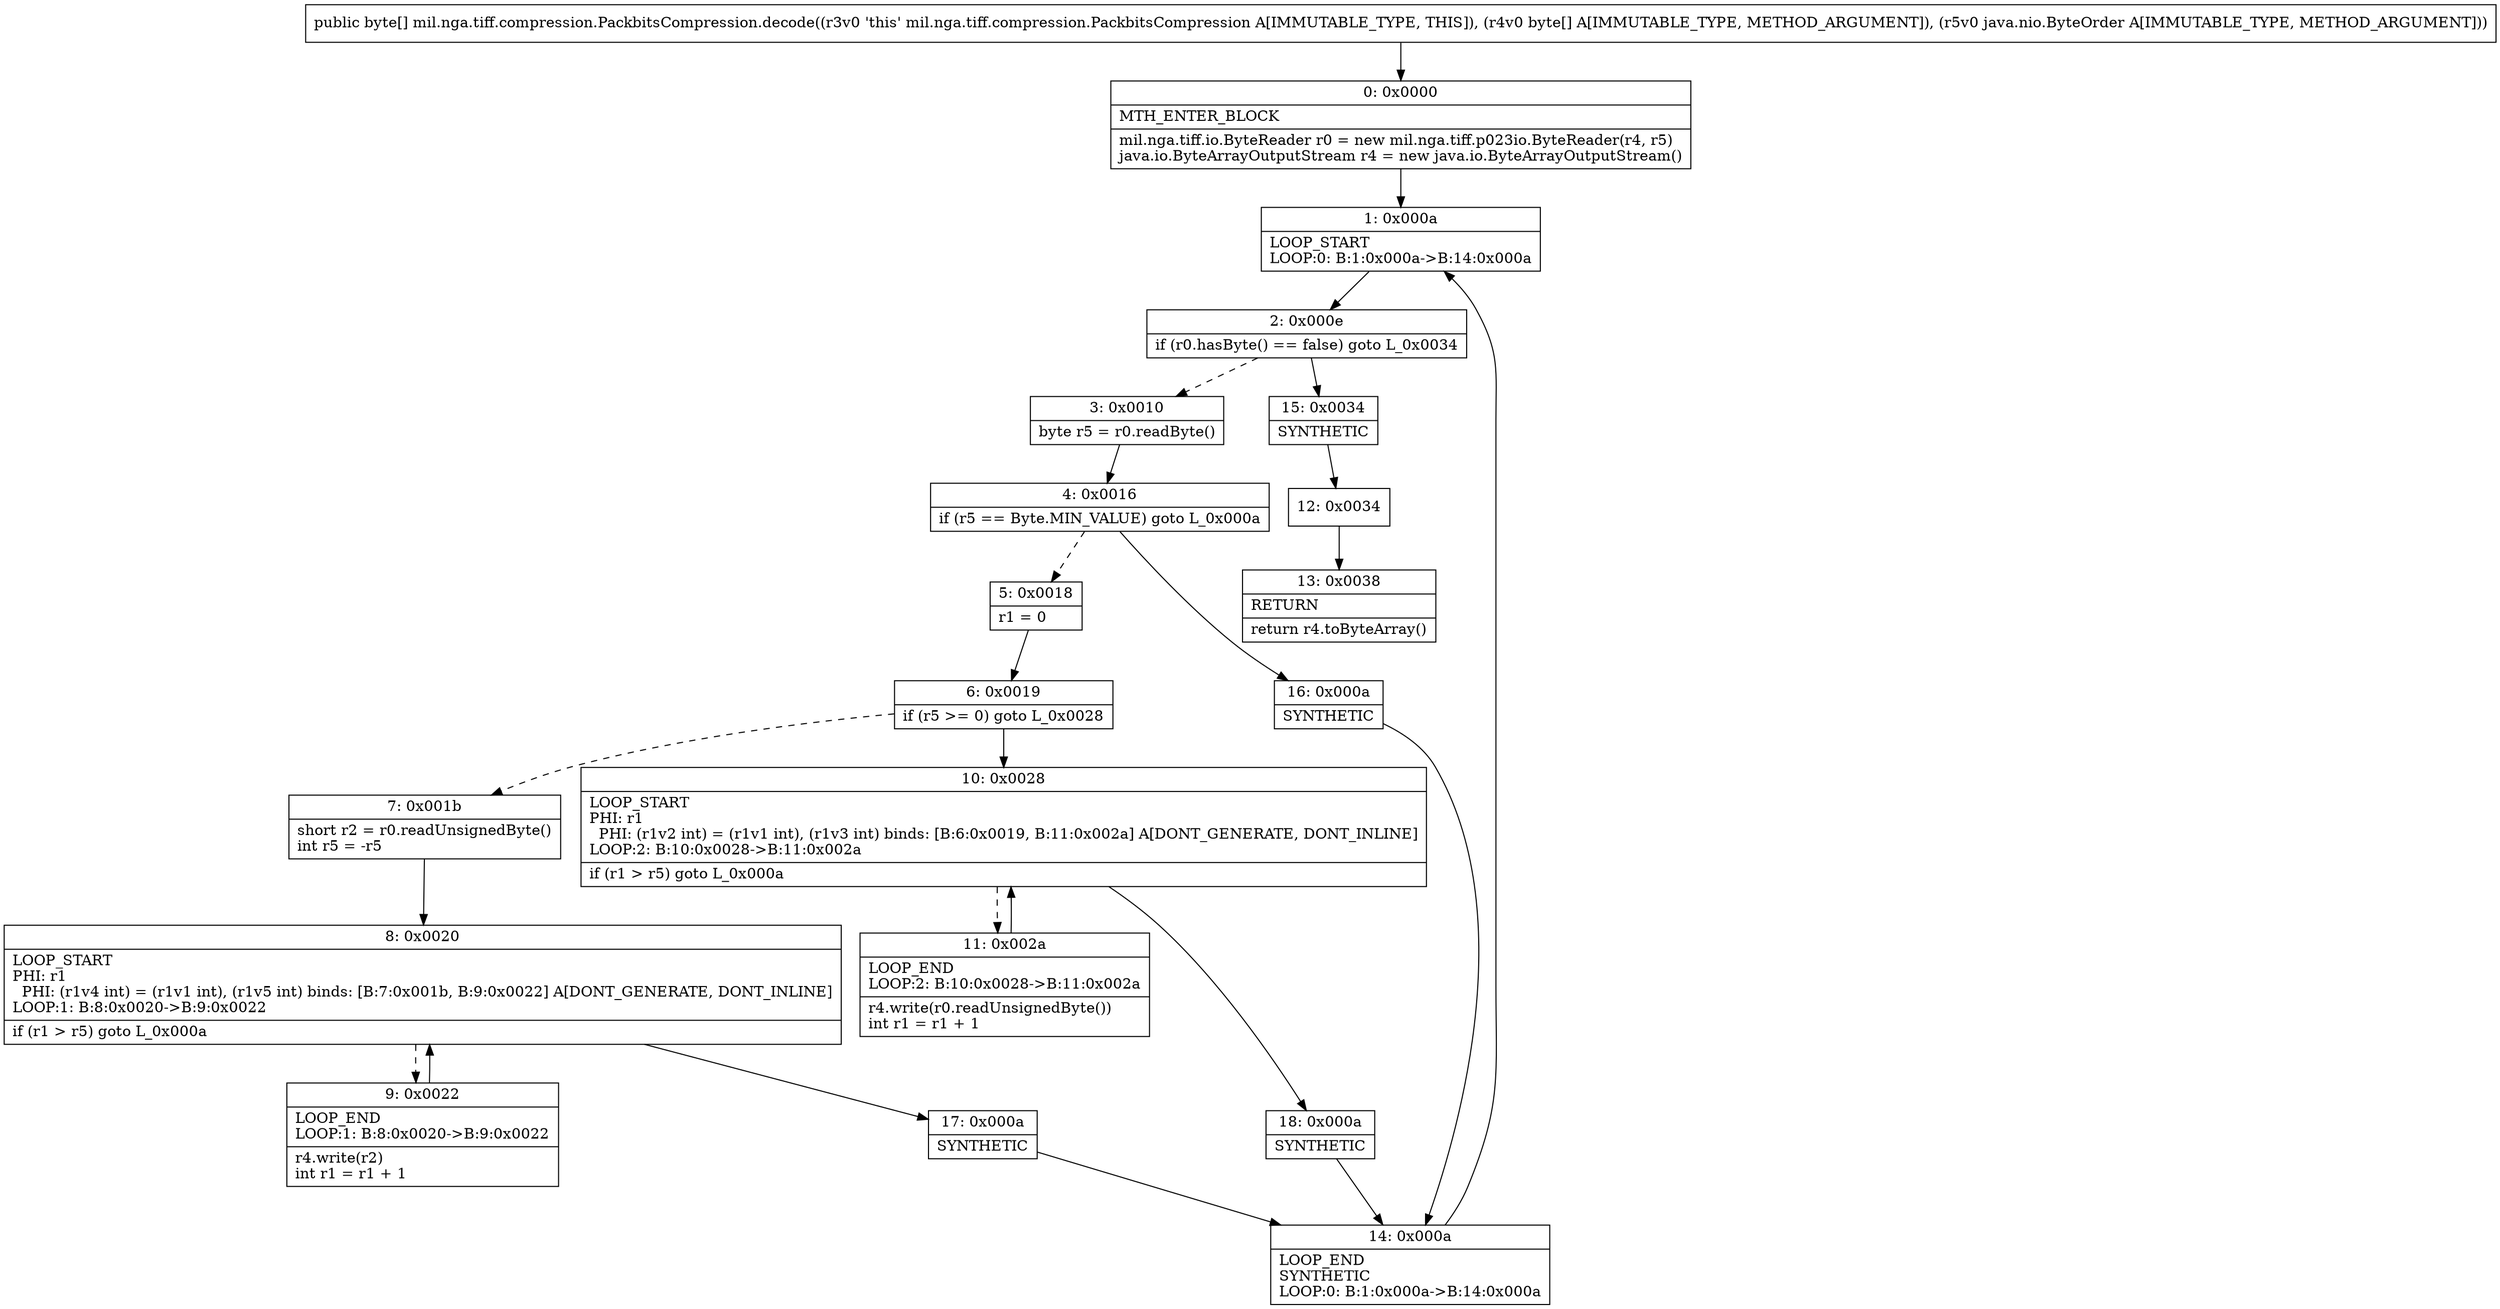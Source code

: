 digraph "CFG formil.nga.tiff.compression.PackbitsCompression.decode([BLjava\/nio\/ByteOrder;)[B" {
Node_0 [shape=record,label="{0\:\ 0x0000|MTH_ENTER_BLOCK\l|mil.nga.tiff.io.ByteReader r0 = new mil.nga.tiff.p023io.ByteReader(r4, r5)\ljava.io.ByteArrayOutputStream r4 = new java.io.ByteArrayOutputStream()\l}"];
Node_1 [shape=record,label="{1\:\ 0x000a|LOOP_START\lLOOP:0: B:1:0x000a\-\>B:14:0x000a\l}"];
Node_2 [shape=record,label="{2\:\ 0x000e|if (r0.hasByte() == false) goto L_0x0034\l}"];
Node_3 [shape=record,label="{3\:\ 0x0010|byte r5 = r0.readByte()\l}"];
Node_4 [shape=record,label="{4\:\ 0x0016|if (r5 == Byte.MIN_VALUE) goto L_0x000a\l}"];
Node_5 [shape=record,label="{5\:\ 0x0018|r1 = 0\l}"];
Node_6 [shape=record,label="{6\:\ 0x0019|if (r5 \>= 0) goto L_0x0028\l}"];
Node_7 [shape=record,label="{7\:\ 0x001b|short r2 = r0.readUnsignedByte()\lint r5 = \-r5\l}"];
Node_8 [shape=record,label="{8\:\ 0x0020|LOOP_START\lPHI: r1 \l  PHI: (r1v4 int) = (r1v1 int), (r1v5 int) binds: [B:7:0x001b, B:9:0x0022] A[DONT_GENERATE, DONT_INLINE]\lLOOP:1: B:8:0x0020\-\>B:9:0x0022\l|if (r1 \> r5) goto L_0x000a\l}"];
Node_9 [shape=record,label="{9\:\ 0x0022|LOOP_END\lLOOP:1: B:8:0x0020\-\>B:9:0x0022\l|r4.write(r2)\lint r1 = r1 + 1\l}"];
Node_10 [shape=record,label="{10\:\ 0x0028|LOOP_START\lPHI: r1 \l  PHI: (r1v2 int) = (r1v1 int), (r1v3 int) binds: [B:6:0x0019, B:11:0x002a] A[DONT_GENERATE, DONT_INLINE]\lLOOP:2: B:10:0x0028\-\>B:11:0x002a\l|if (r1 \> r5) goto L_0x000a\l}"];
Node_11 [shape=record,label="{11\:\ 0x002a|LOOP_END\lLOOP:2: B:10:0x0028\-\>B:11:0x002a\l|r4.write(r0.readUnsignedByte())\lint r1 = r1 + 1\l}"];
Node_12 [shape=record,label="{12\:\ 0x0034}"];
Node_13 [shape=record,label="{13\:\ 0x0038|RETURN\l|return r4.toByteArray()\l}"];
Node_14 [shape=record,label="{14\:\ 0x000a|LOOP_END\lSYNTHETIC\lLOOP:0: B:1:0x000a\-\>B:14:0x000a\l}"];
Node_15 [shape=record,label="{15\:\ 0x0034|SYNTHETIC\l}"];
Node_16 [shape=record,label="{16\:\ 0x000a|SYNTHETIC\l}"];
Node_17 [shape=record,label="{17\:\ 0x000a|SYNTHETIC\l}"];
Node_18 [shape=record,label="{18\:\ 0x000a|SYNTHETIC\l}"];
MethodNode[shape=record,label="{public byte[] mil.nga.tiff.compression.PackbitsCompression.decode((r3v0 'this' mil.nga.tiff.compression.PackbitsCompression A[IMMUTABLE_TYPE, THIS]), (r4v0 byte[] A[IMMUTABLE_TYPE, METHOD_ARGUMENT]), (r5v0 java.nio.ByteOrder A[IMMUTABLE_TYPE, METHOD_ARGUMENT])) }"];
MethodNode -> Node_0;
Node_0 -> Node_1;
Node_1 -> Node_2;
Node_2 -> Node_3[style=dashed];
Node_2 -> Node_15;
Node_3 -> Node_4;
Node_4 -> Node_5[style=dashed];
Node_4 -> Node_16;
Node_5 -> Node_6;
Node_6 -> Node_7[style=dashed];
Node_6 -> Node_10;
Node_7 -> Node_8;
Node_8 -> Node_9[style=dashed];
Node_8 -> Node_17;
Node_9 -> Node_8;
Node_10 -> Node_11[style=dashed];
Node_10 -> Node_18;
Node_11 -> Node_10;
Node_12 -> Node_13;
Node_14 -> Node_1;
Node_15 -> Node_12;
Node_16 -> Node_14;
Node_17 -> Node_14;
Node_18 -> Node_14;
}

